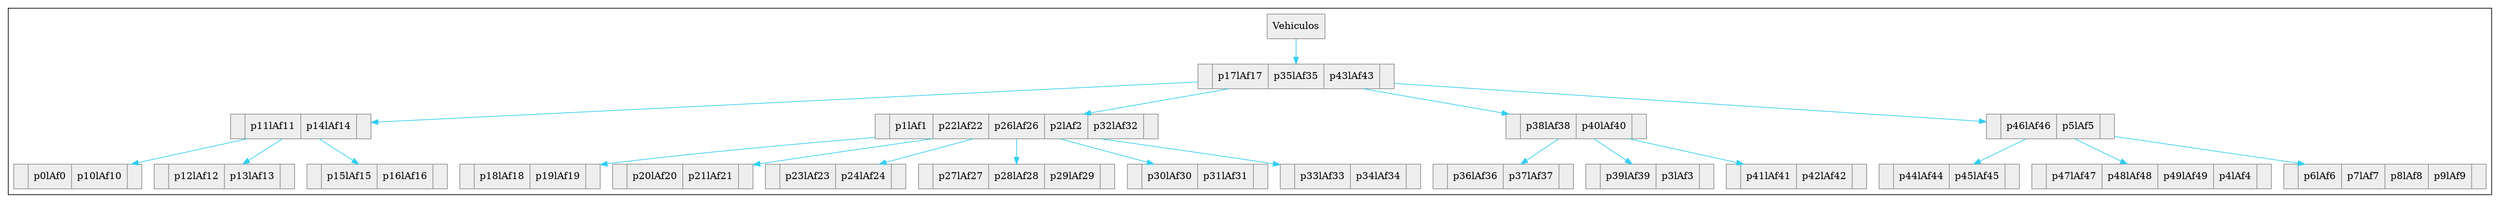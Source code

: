 digraph G {

node[shape=record];
subgraph clusterBTree { 

	 node [shape=record];
node [style=filled];
node [fillcolor="#EEEEEE"];
node [color="#8C8C8E"];
edge [color="#31CEF0"]; 
1331583841[label="|p17lAf17|p35lAf35|p43lAf43|"]696041515[label="|p11lAf11|p14lAf14|"]59895919[label="|p0lAf0|p10lAf10|"]696041515->59895919
352516385[label="|p12lAf12|p13lAf13|"]696041515->352516385
1331583841->696041515
674901427[label="|p15lAf15|p16lAf16|"]696041515->674901427
1737022727[label="|p1lAf1|p22lAf22|p26lAf26|p2lAf2|p32lAf32|"]1796623121[label="|p18lAf18|p19lAf19|"]1737022727->1796623121
1776250019[label="|p20lAf20|p21lAf21|"]1737022727->1776250019
284267422[label="|p23lAf23|p24lAf24|"]1737022727->284267422
1755815814[label="|p27lAf27|p28lAf28|p29lAf29|"]1737022727->1755815814
2047822917[label="|p30lAf30|p31lAf31|"]1737022727->2047822917
1331583841->1737022727
1719557625[label="|p33lAf33|p34lAf34|"]1737022727->1719557625
1474086464[label="|p38lAf38|p40lAf40|"]55781522[label="|p36lAf36|p37lAf37|"]1474086464->55781522
62792153[label="|p39lAf39|p3lAf3|"]1474086464->62792153
1331583841->1474086464
389756354[label="|p41lAf41|p42lAf42|"]1474086464->389756354
Vehiculos->1331583841
652480419[label="|p46lAf46|p5lAf5|"]1013560405[label="|p44lAf44|p45lAf45|"]652480419->1013560405
1319889640[label="|p47lAf47|p48lAf48|p49lAf49|p4lAf4|"]652480419->1319889640
1331583841->652480419
7361498[label="|p6lAf6|p7lAf7|p8lAf8|p9lAf9|"]652480419->7361498
}

}
